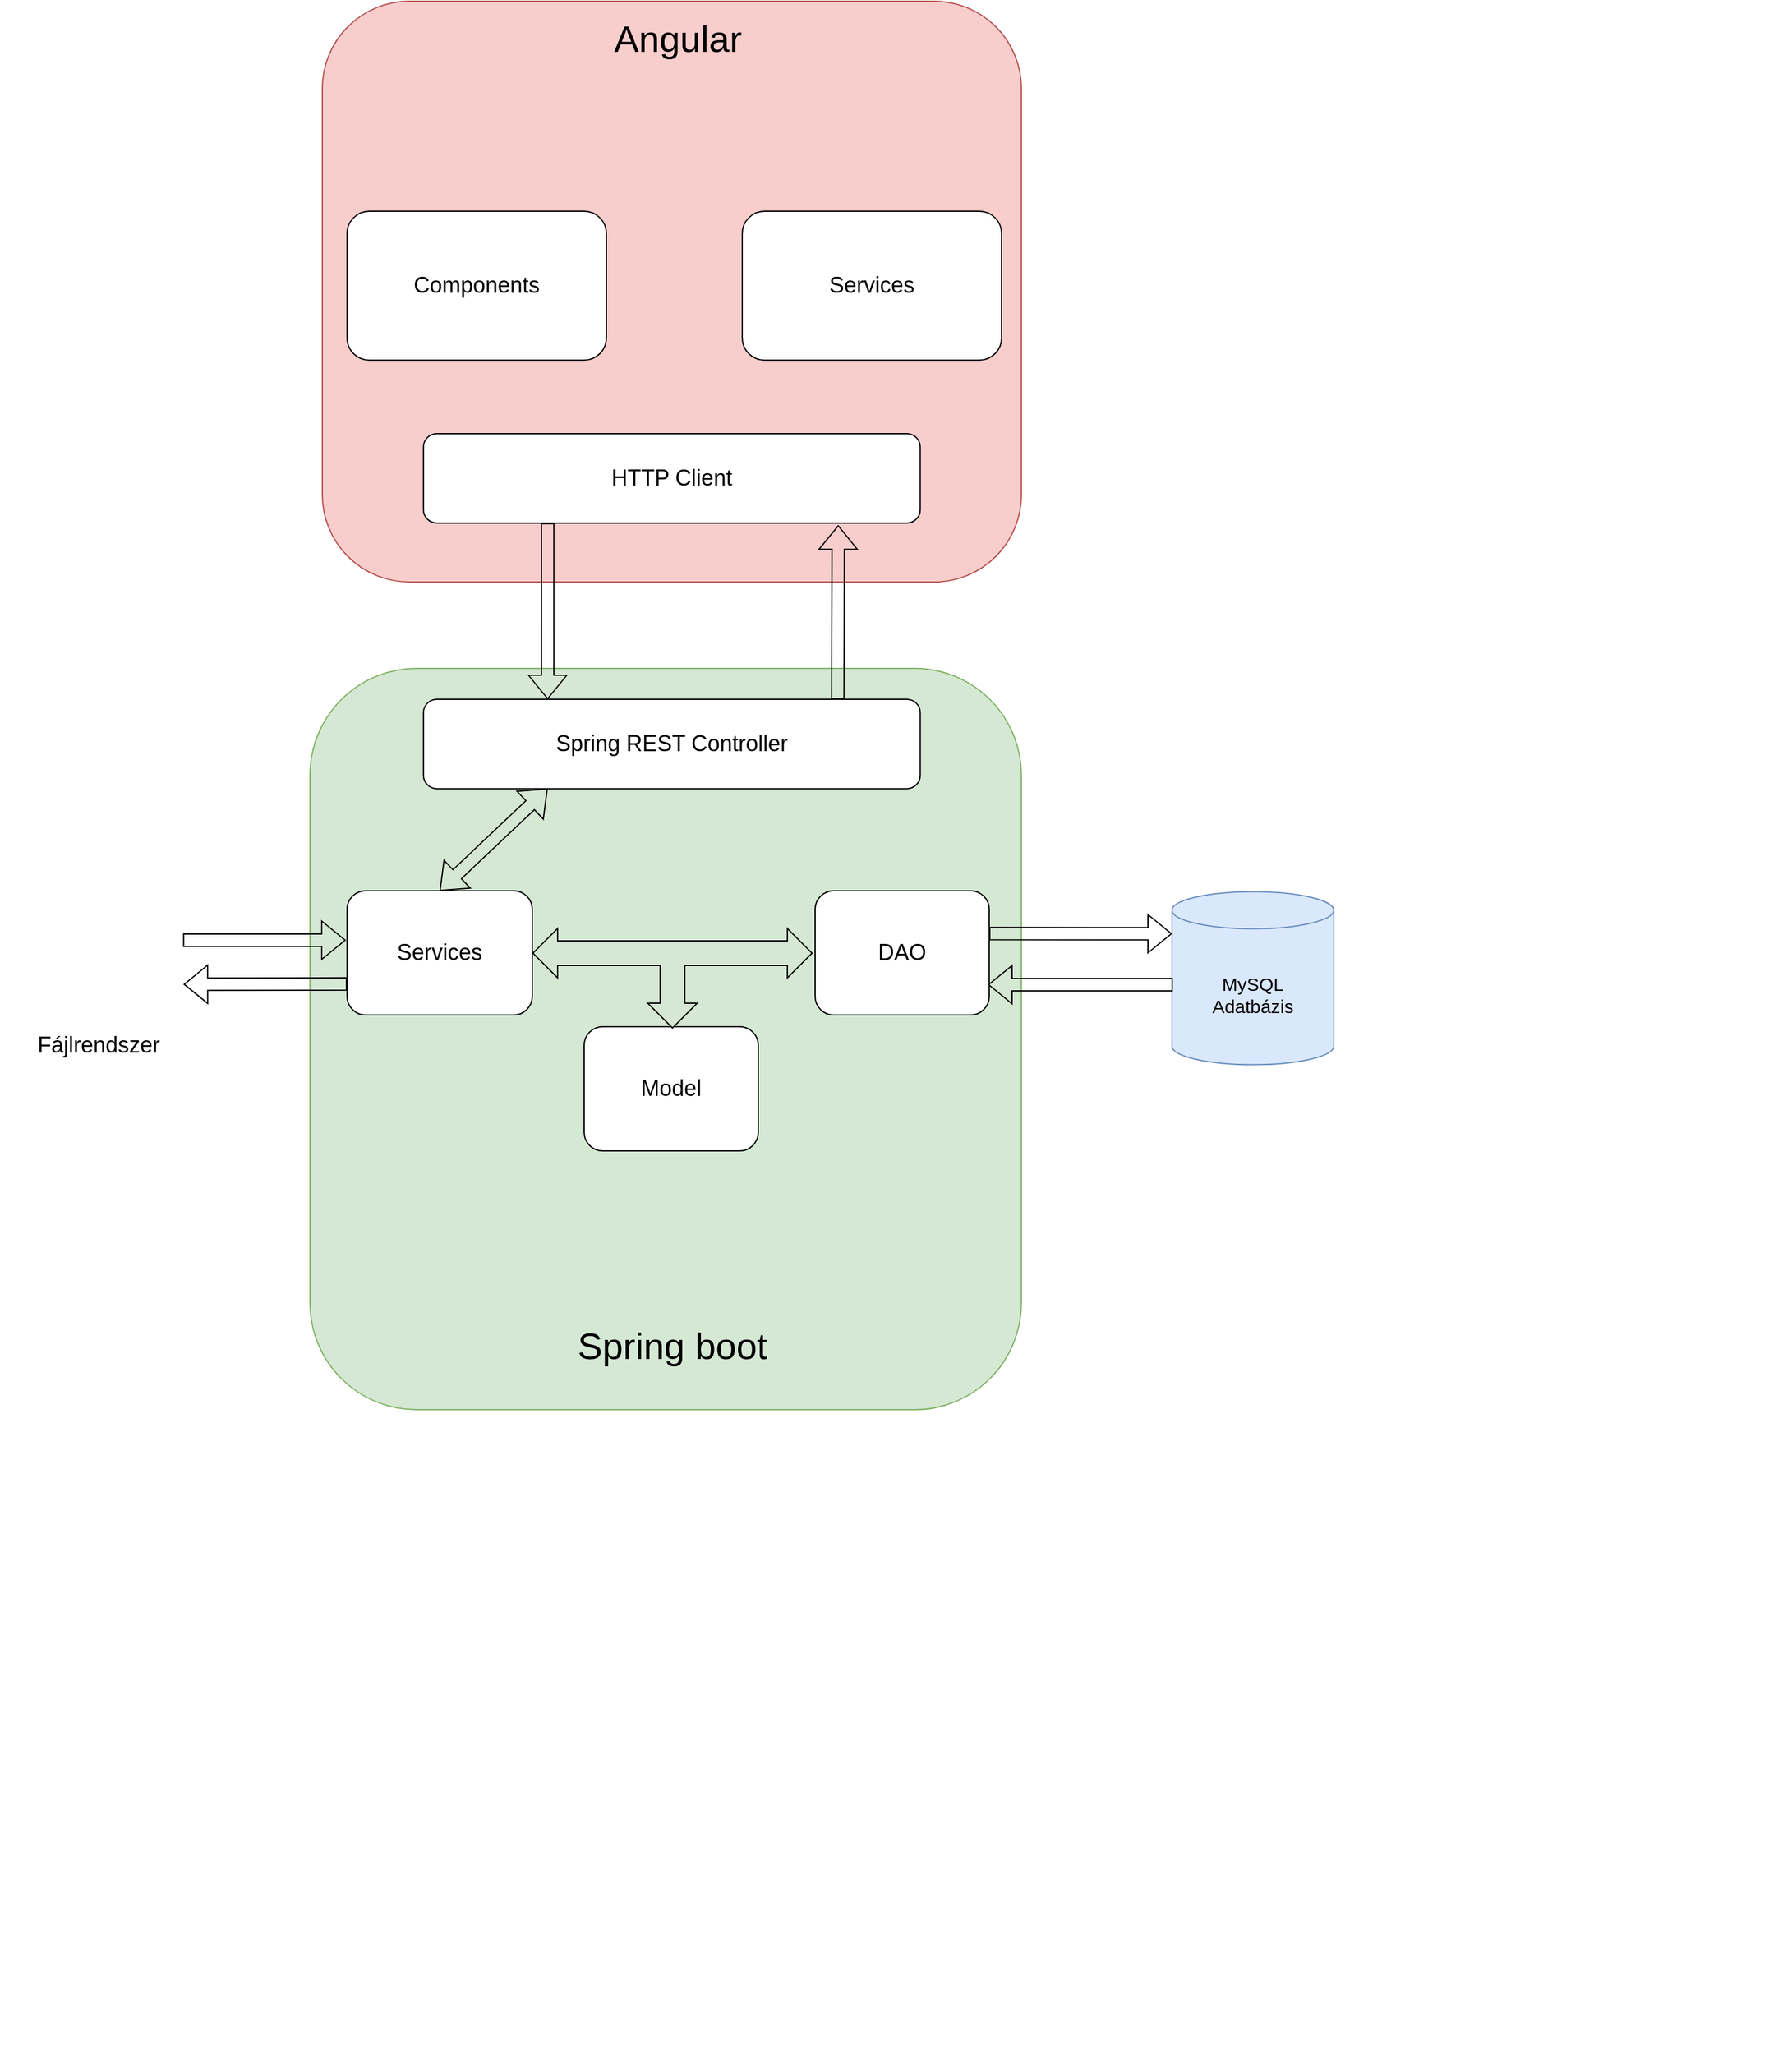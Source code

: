 <mxfile version="24.2.3" type="github">
  <diagram name="1 oldal" id="KOCVEWSfp-y_1-q1elBh">
    <mxGraphModel dx="2399" dy="918" grid="1" gridSize="10" guides="1" tooltips="1" connect="1" arrows="1" fold="1" page="1" pageScale="1" pageWidth="827" pageHeight="1169" math="0" shadow="0">
      <root>
        <mxCell id="0" />
        <mxCell id="1" parent="0" />
        <mxCell id="hlbMqYNY3Y4gczkukbaF-3" value="" style="group" parent="1" vertex="1" connectable="0">
          <mxGeometry x="131" y="20" width="566" height="470" as="geometry" />
        </mxCell>
        <mxCell id="hlbMqYNY3Y4gczkukbaF-1" value="" style="rounded=1;whiteSpace=wrap;html=1;fillColor=#f8cecc;strokeColor=#b85450;" parent="hlbMqYNY3Y4gczkukbaF-3" vertex="1">
          <mxGeometry width="566" height="470" as="geometry" />
        </mxCell>
        <mxCell id="hlbMqYNY3Y4gczkukbaF-2" value="&lt;font style=&quot;font-size: 30px;&quot;&gt;Angular&lt;/font&gt;" style="text;html=1;align=center;verticalAlign=middle;whiteSpace=wrap;rounded=0;" parent="hlbMqYNY3Y4gczkukbaF-3" vertex="1">
          <mxGeometry x="223" y="12.051" width="130" height="36.154" as="geometry" />
        </mxCell>
        <mxCell id="hlbMqYNY3Y4gczkukbaF-4" value="&lt;font style=&quot;font-size: 18px;&quot;&gt;Components&lt;/font&gt;" style="rounded=1;whiteSpace=wrap;html=1;" parent="hlbMqYNY3Y4gczkukbaF-3" vertex="1">
          <mxGeometry x="20" y="170.002" width="210" height="120.513" as="geometry" />
        </mxCell>
        <mxCell id="hlbMqYNY3Y4gczkukbaF-5" value="&lt;font style=&quot;font-size: 18px;&quot;&gt;Services&lt;/font&gt;" style="rounded=1;whiteSpace=wrap;html=1;" parent="hlbMqYNY3Y4gczkukbaF-3" vertex="1">
          <mxGeometry x="340" y="170.002" width="210" height="120.513" as="geometry" />
        </mxCell>
        <mxCell id="hlbMqYNY3Y4gczkukbaF-6" value="&lt;font style=&quot;font-size: 18px;&quot;&gt;HTTP Client&lt;/font&gt;" style="rounded=1;whiteSpace=wrap;html=1;" parent="hlbMqYNY3Y4gczkukbaF-3" vertex="1">
          <mxGeometry x="81.87" y="350.005" width="402.25" height="72.308" as="geometry" />
        </mxCell>
        <mxCell id="hlbMqYNY3Y4gczkukbaF-10" value="" style="shape=image;verticalLabelPosition=bottom;labelBackgroundColor=default;verticalAlign=top;aspect=fixed;imageAspect=0;image=https://upload.wikimedia.org/wikipedia/commons/thumb/c/cf/Angular_full_color_logo.svg/1200px-Angular_full_color_logo.svg.png;" parent="hlbMqYNY3Y4gczkukbaF-3" vertex="1">
          <mxGeometry x="213" y="40" width="140" height="140" as="geometry" />
        </mxCell>
        <mxCell id="hlbMqYNY3Y4gczkukbaF-11" value="" style="group" parent="1" vertex="1" connectable="0">
          <mxGeometry x="131" y="560" width="1189" height="1120.49" as="geometry" />
        </mxCell>
        <mxCell id="hlbMqYNY3Y4gczkukbaF-33" value="" style="group" parent="hlbMqYNY3Y4gczkukbaF-11" vertex="1" connectable="0">
          <mxGeometry width="958" height="1120.49" as="geometry" />
        </mxCell>
        <mxCell id="hlbMqYNY3Y4gczkukbaF-12" value="" style="rounded=1;whiteSpace=wrap;html=1;fillColor=#d5e8d4;strokeColor=#82b366;" parent="hlbMqYNY3Y4gczkukbaF-33" vertex="1">
          <mxGeometry x="-10" width="576" height="600" as="geometry" />
        </mxCell>
        <mxCell id="hlbMqYNY3Y4gczkukbaF-14" value="&lt;font style=&quot;font-size: 18px;&quot;&gt;Services&lt;/font&gt;" style="rounded=1;whiteSpace=wrap;html=1;" parent="hlbMqYNY3Y4gczkukbaF-33" vertex="1">
          <mxGeometry x="20" y="180" width="150" height="100.51" as="geometry" />
        </mxCell>
        <mxCell id="hlbMqYNY3Y4gczkukbaF-15" value="&lt;font style=&quot;font-size: 18px;&quot;&gt;Model&lt;/font&gt;" style="rounded=1;whiteSpace=wrap;html=1;" parent="hlbMqYNY3Y4gczkukbaF-33" vertex="1">
          <mxGeometry x="212" y="290" width="141" height="100.51" as="geometry" />
        </mxCell>
        <mxCell id="hlbMqYNY3Y4gczkukbaF-16" value="&lt;font style=&quot;font-size: 18px;&quot;&gt;Spring REST Controller&lt;/font&gt;" style="rounded=1;whiteSpace=wrap;html=1;" parent="hlbMqYNY3Y4gczkukbaF-33" vertex="1">
          <mxGeometry x="81.88" y="25.005" width="402.25" height="72.308" as="geometry" />
        </mxCell>
        <mxCell id="hlbMqYNY3Y4gczkukbaF-34" value="&lt;font style=&quot;font-size: 18px;&quot;&gt;DAO&lt;/font&gt;" style="rounded=1;whiteSpace=wrap;html=1;" parent="hlbMqYNY3Y4gczkukbaF-33" vertex="1">
          <mxGeometry x="399" y="180" width="141" height="100.51" as="geometry" />
        </mxCell>
        <mxCell id="hlbMqYNY3Y4gczkukbaF-13" value="&lt;font style=&quot;font-size: 30px;&quot;&gt;Spring boot&lt;/font&gt;" style="text;html=1;align=center;verticalAlign=middle;whiteSpace=wrap;rounded=0;" parent="hlbMqYNY3Y4gczkukbaF-33" vertex="1">
          <mxGeometry x="204.51" y="530" width="157" height="36.15" as="geometry" />
        </mxCell>
        <mxCell id="hlbMqYNY3Y4gczkukbaF-39" value="" style="shape=image;verticalLabelPosition=bottom;labelBackgroundColor=default;verticalAlign=top;aspect=fixed;imageAspect=0;image=https://upload.wikimedia.org/wikipedia/commons/thumb/7/79/Spring_Boot.svg/1024px-Spring_Boot.svg.png;" parent="hlbMqYNY3Y4gczkukbaF-33" vertex="1">
          <mxGeometry x="230" y="410" width="105.68" height="105.68" as="geometry" />
        </mxCell>
        <mxCell id="hlbMqYNY3Y4gczkukbaF-40" value="" style="shape=image;verticalLabelPosition=bottom;labelBackgroundColor=default;verticalAlign=top;aspect=fixed;imageAspect=0;image=https://upload.wikimedia.org/wikipedia/en/thumb/3/30/Java_programming_language_logo.svg/1200px-Java_programming_language_logo.svg.png;" parent="hlbMqYNY3Y4gczkukbaF-33" vertex="1">
          <mxGeometry x="66.79" y="410" width="56.43" height="103.24" as="geometry" />
        </mxCell>
        <mxCell id="7XnQw1M71DhGI3r_AzAR-4" value="" style="shape=flexArrow;endArrow=classic;startArrow=classic;html=1;rounded=0;entryX=0.25;entryY=1;entryDx=0;entryDy=0;exitX=0.5;exitY=0;exitDx=0;exitDy=0;" edge="1" parent="hlbMqYNY3Y4gczkukbaF-33" source="hlbMqYNY3Y4gczkukbaF-14" target="hlbMqYNY3Y4gczkukbaF-16">
          <mxGeometry width="100" height="100" relative="1" as="geometry">
            <mxPoint x="319" y="300" as="sourcePoint" />
            <mxPoint x="419" y="200" as="targetPoint" />
          </mxGeometry>
        </mxCell>
        <mxCell id="7XnQw1M71DhGI3r_AzAR-7" value="" style="html=1;shadow=0;dashed=0;align=center;verticalAlign=middle;shape=mxgraph.arrows2.triadArrow;dy=10;dx=20;arrowHead=40;rotation=-180;fillColor=#d5e8d4;strokeColor=#000000;" vertex="1" parent="hlbMqYNY3Y4gczkukbaF-33">
          <mxGeometry x="170.52" y="210.51" width="226.01" height="80.51" as="geometry" />
        </mxCell>
        <mxCell id="hlbMqYNY3Y4gczkukbaF-27" value="&lt;font style=&quot;font-size: 15px;&quot;&gt;MySQL&lt;/font&gt;&lt;div style=&quot;font-size: 15px;&quot;&gt;&lt;font style=&quot;font-size: 15px;&quot;&gt;Adatbázis&lt;/font&gt;&lt;/div&gt;" style="shape=cylinder3;whiteSpace=wrap;html=1;boundedLbl=1;backgroundOutline=1;size=15;fillColor=#dae8fc;strokeColor=#6c8ebf;" parent="hlbMqYNY3Y4gczkukbaF-33" vertex="1">
          <mxGeometry x="688" y="180.76" width="131" height="140" as="geometry" />
        </mxCell>
        <mxCell id="hlbMqYNY3Y4gczkukbaF-41" value="" style="shape=flexArrow;endArrow=classic;html=1;rounded=0;exitX=1;exitY=0.345;exitDx=0;exitDy=0;exitPerimeter=0;" parent="hlbMqYNY3Y4gczkukbaF-33" source="hlbMqYNY3Y4gczkukbaF-34" edge="1">
          <mxGeometry width="50" height="50" relative="1" as="geometry">
            <mxPoint x="539" y="215" as="sourcePoint" />
            <mxPoint x="688" y="214.76" as="targetPoint" />
          </mxGeometry>
        </mxCell>
        <mxCell id="hlbMqYNY3Y4gczkukbaF-46" value="" style="shape=flexArrow;endArrow=classic;html=1;rounded=0;exitX=0.005;exitY=0.537;exitDx=0;exitDy=0;exitPerimeter=0;" parent="hlbMqYNY3Y4gczkukbaF-33" source="hlbMqYNY3Y4gczkukbaF-27" edge="1">
          <mxGeometry width="50" height="50" relative="1" as="geometry">
            <mxPoint x="688" y="260.76" as="sourcePoint" />
            <mxPoint x="539" y="256" as="targetPoint" />
          </mxGeometry>
        </mxCell>
        <mxCell id="hlbMqYNY3Y4gczkukbaF-36" value="" style="shape=image;verticalLabelPosition=bottom;labelBackgroundColor=default;verticalAlign=top;aspect=fixed;imageAspect=0;image=https://e7.pngegg.com/pngimages/747/798/png-clipart-mysql-logo-mysql-database-web-development-computer-software-dolphin-marine-mammal-animals-thumbnail.png;" parent="hlbMqYNY3Y4gczkukbaF-33" vertex="1">
          <mxGeometry x="828" y="210.76" width="110" height="110" as="geometry" />
        </mxCell>
        <mxCell id="hlbMqYNY3Y4gczkukbaF-37" value="" style="shape=flexArrow;endArrow=classic;html=1;rounded=0;entryX=0.835;entryY=1.024;entryDx=0;entryDy=0;entryPerimeter=0;exitX=0.834;exitY=0.001;exitDx=0;exitDy=0;exitPerimeter=0;" parent="1" source="hlbMqYNY3Y4gczkukbaF-16" target="hlbMqYNY3Y4gczkukbaF-6" edge="1">
          <mxGeometry width="50" height="50" relative="1" as="geometry">
            <mxPoint x="550" y="584" as="sourcePoint" />
            <mxPoint x="580" y="500" as="targetPoint" />
          </mxGeometry>
        </mxCell>
        <mxCell id="hlbMqYNY3Y4gczkukbaF-38" value="" style="shape=flexArrow;endArrow=classic;html=1;rounded=0;entryX=0.25;entryY=0;entryDx=0;entryDy=0;exitX=0.25;exitY=1;exitDx=0;exitDy=0;" parent="1" source="hlbMqYNY3Y4gczkukbaF-6" target="hlbMqYNY3Y4gczkukbaF-16" edge="1">
          <mxGeometry width="50" height="50" relative="1" as="geometry">
            <mxPoint x="580" y="595" as="sourcePoint" />
            <mxPoint x="580" y="454" as="targetPoint" />
          </mxGeometry>
        </mxCell>
        <mxCell id="Ue2bZFBEn8R5mvFbNGnJ-1" value="" style="shape=image;verticalLabelPosition=bottom;labelBackgroundColor=default;verticalAlign=top;aspect=fixed;imageAspect=0;image=https://videotanfolyam.hu/images/blog/lead200/egyedi_mappa_ikonok.png;" parent="1" vertex="1">
          <mxGeometry x="-130" y="720" width="150" height="150" as="geometry" />
        </mxCell>
        <mxCell id="Ue2bZFBEn8R5mvFbNGnJ-2" value="&lt;font style=&quot;font-size: 18px;&quot;&gt;Fájlrendszer&lt;/font&gt;" style="text;html=1;align=center;verticalAlign=middle;whiteSpace=wrap;rounded=0;" parent="1" vertex="1">
          <mxGeometry x="-120" y="850" width="140" height="30" as="geometry" />
        </mxCell>
        <mxCell id="7XnQw1M71DhGI3r_AzAR-2" value="" style="shape=flexArrow;endArrow=classic;html=1;rounded=0;entryX=0.991;entryY=0.638;entryDx=0;entryDy=0;entryPerimeter=0;exitX=0;exitY=0.75;exitDx=0;exitDy=0;" edge="1" parent="1" source="hlbMqYNY3Y4gczkukbaF-14" target="Ue2bZFBEn8R5mvFbNGnJ-1">
          <mxGeometry width="50" height="50" relative="1" as="geometry">
            <mxPoint x="150" y="816" as="sourcePoint" />
            <mxPoint x="160" y="804" as="targetPoint" />
          </mxGeometry>
        </mxCell>
        <mxCell id="7XnQw1M71DhGI3r_AzAR-1" value="" style="shape=flexArrow;endArrow=classic;html=1;rounded=0;exitX=0.988;exitY=0.4;exitDx=0;exitDy=0;exitPerimeter=0;" edge="1" parent="1" source="Ue2bZFBEn8R5mvFbNGnJ-1">
          <mxGeometry width="50" height="50" relative="1" as="geometry">
            <mxPoint x="20" y="790" as="sourcePoint" />
            <mxPoint x="150" y="780" as="targetPoint" />
          </mxGeometry>
        </mxCell>
      </root>
    </mxGraphModel>
  </diagram>
</mxfile>
